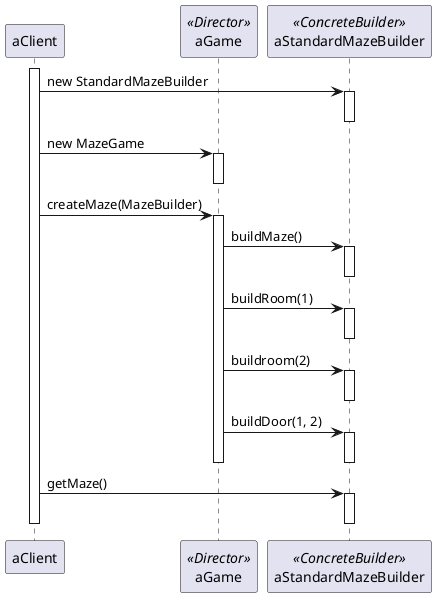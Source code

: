 @startuml

participant aClient as CLI
participant aGame as GM <<Director>>
participant aStandardMazeBuilder as MB <<ConcreteBuilder>>

activate CLI
CLI -> MB : new StandardMazeBuilder
activate MB
deactivate MB

CLI -> GM : new MazeGame
activate GM
deactivate GM

CLI -> GM : createMaze(MazeBuilder)
activate GM

GM -> MB : buildMaze()
activate MB
deactivate MB

GM -> MB : buildRoom(1)
activate MB
deactivate MB

GM -> MB : buildroom(2)
activate MB
deactivate MB

GM -> MB : buildDoor(1, 2)
activate MB
deactivate MB

deactivate GM

CLI -> MB : getMaze()
activate MB
deactivate MB

deactivate CLI

@enduml

